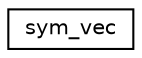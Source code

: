 digraph "Graphical Class Hierarchy"
{
  edge [fontname="Helvetica",fontsize="10",labelfontname="Helvetica",labelfontsize="10"];
  node [fontname="Helvetica",fontsize="10",shape=record];
  rankdir="LR";
  Node1 [label="sym_vec",height=0.2,width=0.4,color="black", fillcolor="white", style="filled",URL="$classsym__vec.html"];
}
